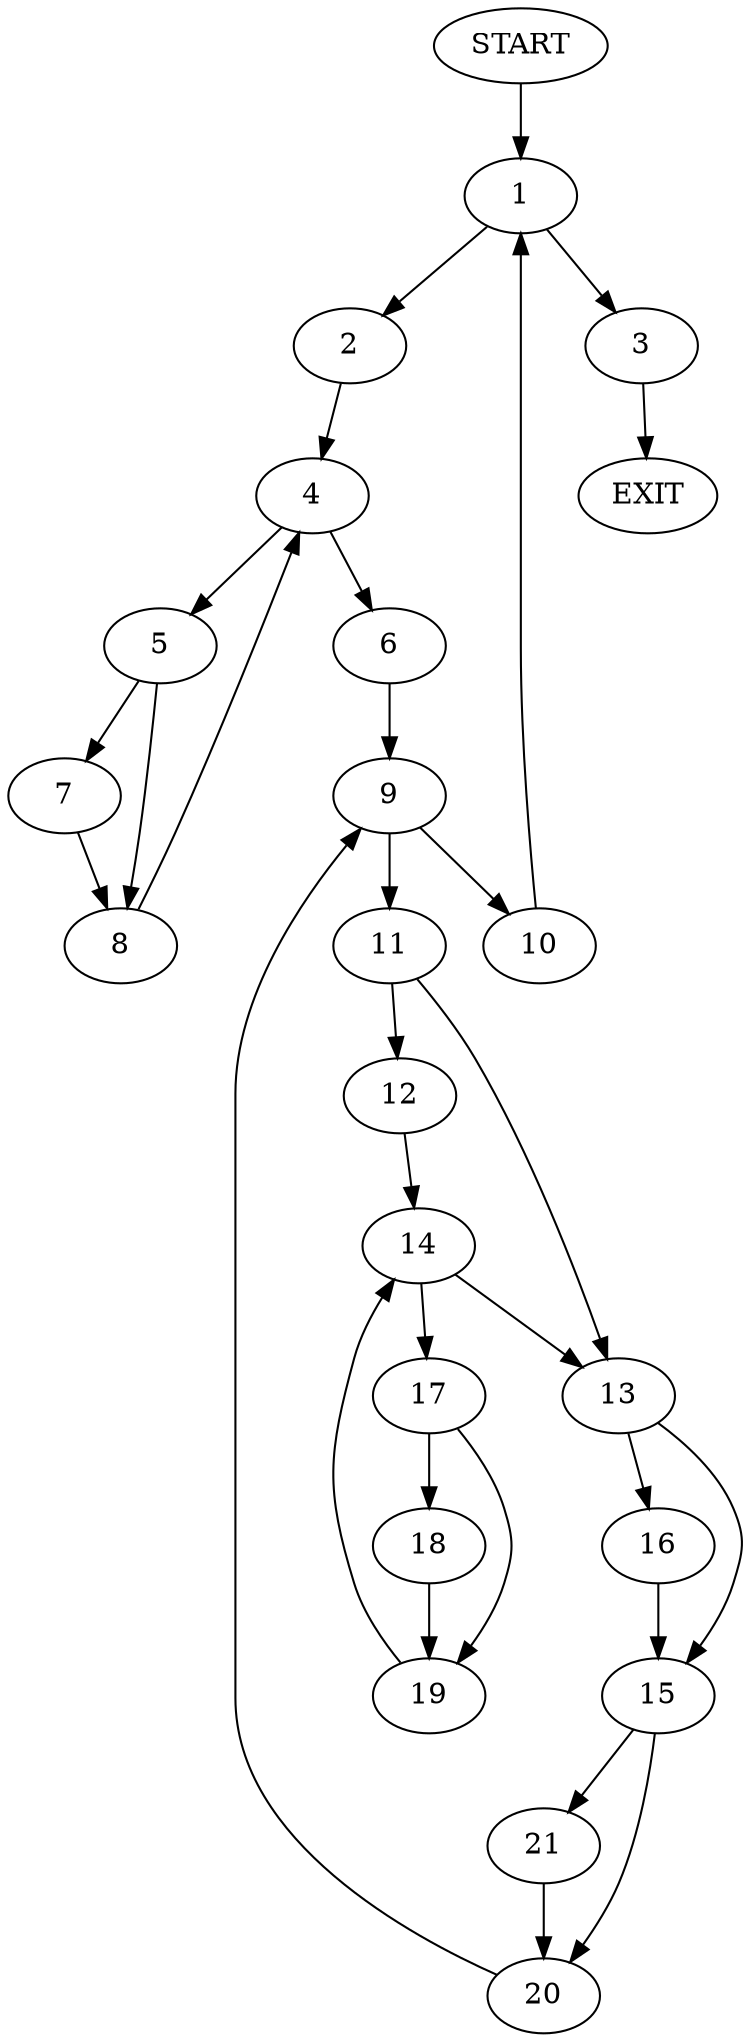 digraph {
0 [label="START"]
22 [label="EXIT"]
0 -> 1
1 -> 2
1 -> 3
2 -> 4
3 -> 22
4 -> 5
4 -> 6
5 -> 7
5 -> 8
6 -> 9
7 -> 8
8 -> 4
9 -> 10
9 -> 11
10 -> 1
11 -> 12
11 -> 13
12 -> 14
13 -> 15
13 -> 16
14 -> 17
14 -> 13
17 -> 18
17 -> 19
19 -> 14
18 -> 19
16 -> 15
15 -> 20
15 -> 21
21 -> 20
20 -> 9
}
